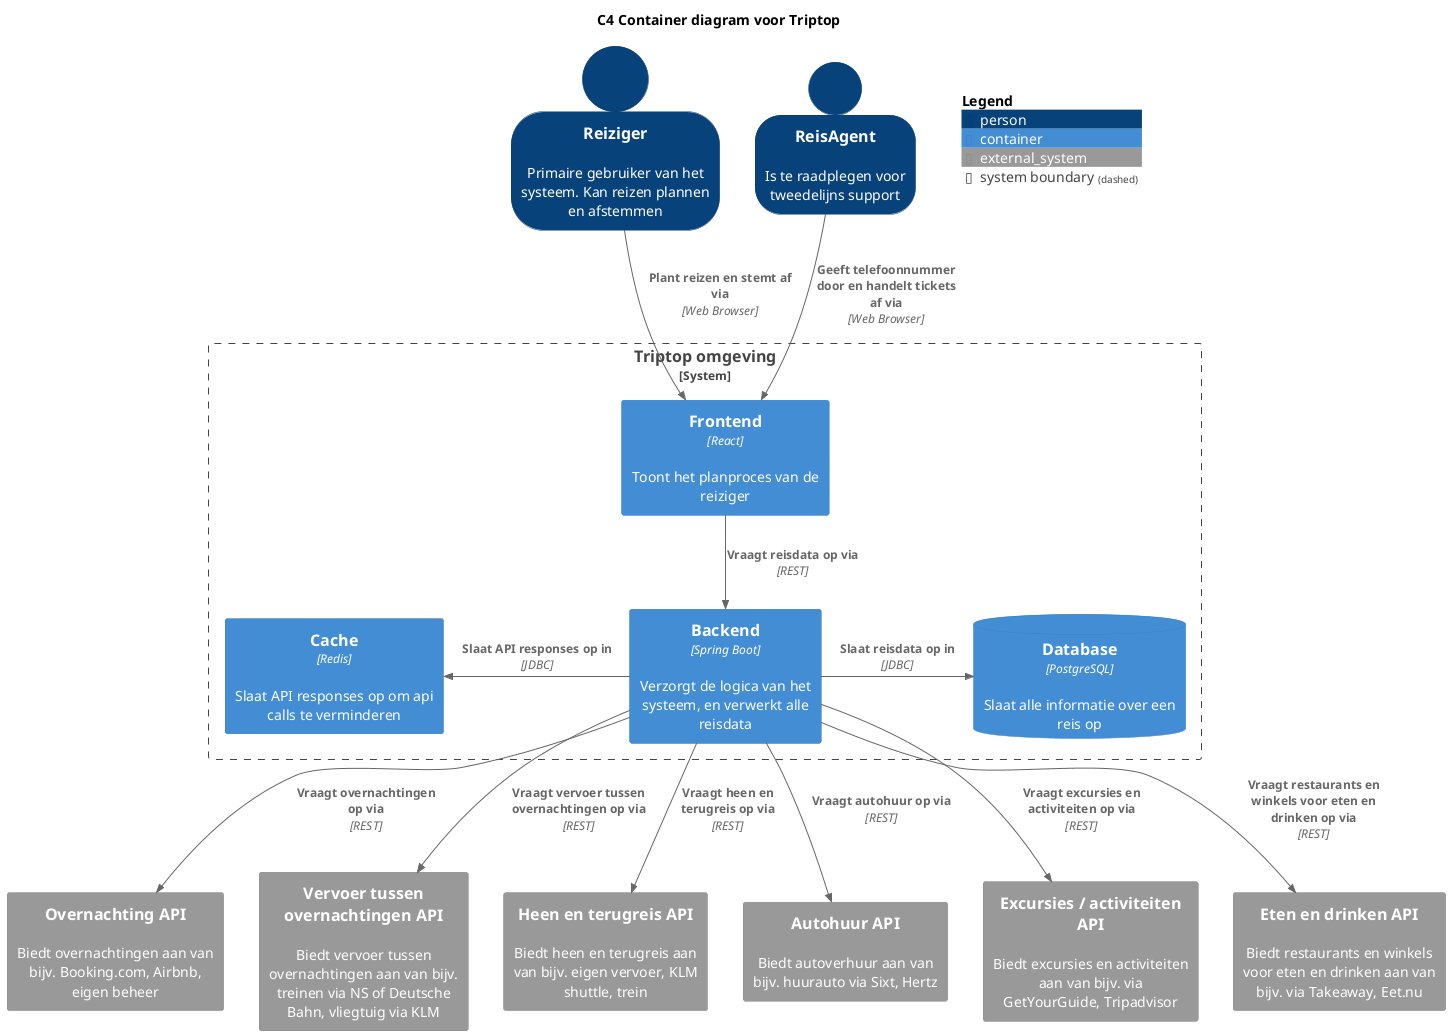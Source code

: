@startuml C4 Container diagram voor Triptop
title C4 Container diagram voor Triptop
!include <C4/C4_Container.puml>

top to bottom direction

SHOW_PERSON_OUTLINE()

Person(reiziger, "Reiziger", "Primaire gebruiker van het systeem. Kan reizen plannen en afstemmen")
Person(reisagent, "ReisAgent", "Is te raadplegen voor tweedelijns support")

System_Boundary(system, "Triptop omgeving") {
    Container(frontend, "Frontend", "React", "Toont het planproces van de reiziger")
    Container(backend, "Backend", "Spring Boot", "Verzorgt de logica van het systeem, en verwerkt alle reisdata")
    ContainerDb(db, "Database", "PostgreSQL", "Slaat alle informatie over een reis op")
    Container(cache, "Cache", "Redis", "Slaat API responses op om api calls te verminderen")
}

System_Ext(overnachting, "Overnachting API", "Biedt overnachtingen aan van bijv. Booking.com, Airbnb, eigen beheer")
System_Ext(vervoer, "Vervoer tussen overnachtingen API", "Biedt vervoer tussen overnachtingen aan van bijv. treinen via NS of Deutsche Bahn, vliegtuig via KLM")
System_Ext(reis, "Heen en terugreis API", "Biedt heen en terugreis aan van bijv. eigen vervoer, KLM shuttle, trein")
System_Ext(autohuur, "Autohuur API", "Biedt autoverhuur aan van bijv. huurauto via Sixt, Hertz")
System_Ext(activiteiten, "Excursies / activiteiten API", "Biedt excursies en activiteiten aan van bijv. via GetYourGuide, Tripadvisor")
System_Ext(eten, "Eten en drinken API", "Biedt restaurants en winkels voor eten en drinken aan van bijv. via Takeaway, Eet.nu")

' USERS
Rel(reiziger, frontend, "Plant reizen en stemt af via", "Web Browser")
Rel(reisagent, frontend, "Geeft telefoonnummer door en handelt tickets af via", "Web Browser")

' SYSTEM
Rel(frontend, backend, "Vraagt reisdata op via", "REST")
Rel_R(backend, db, "Slaat reisdata op in", "JDBC")
Rel_L(backend, cache, "Slaat API responses op in", "JDBC")

' EXTERNAL SYSTEMS
' TODO: vind de api's zodat dit kan worden ingevuld met correcte informatie
Rel(backend, overnachting, "Vraagt overnachtingen op via", "REST")
Rel(backend, vervoer, "Vraagt vervoer tussen overnachtingen op via", "REST")
Rel(backend, reis, "Vraagt heen en terugreis op via", "REST")
Rel(backend, autohuur, "Vraagt autohuur op via", "REST")
Rel(backend, activiteiten, "Vraagt excursies en activiteiten op via", "REST")
Rel(backend, eten, "Vraagt restaurants en winkels voor eten en drinken op via", "REST")

SHOW_FLOATING_LEGEND()

@enduml